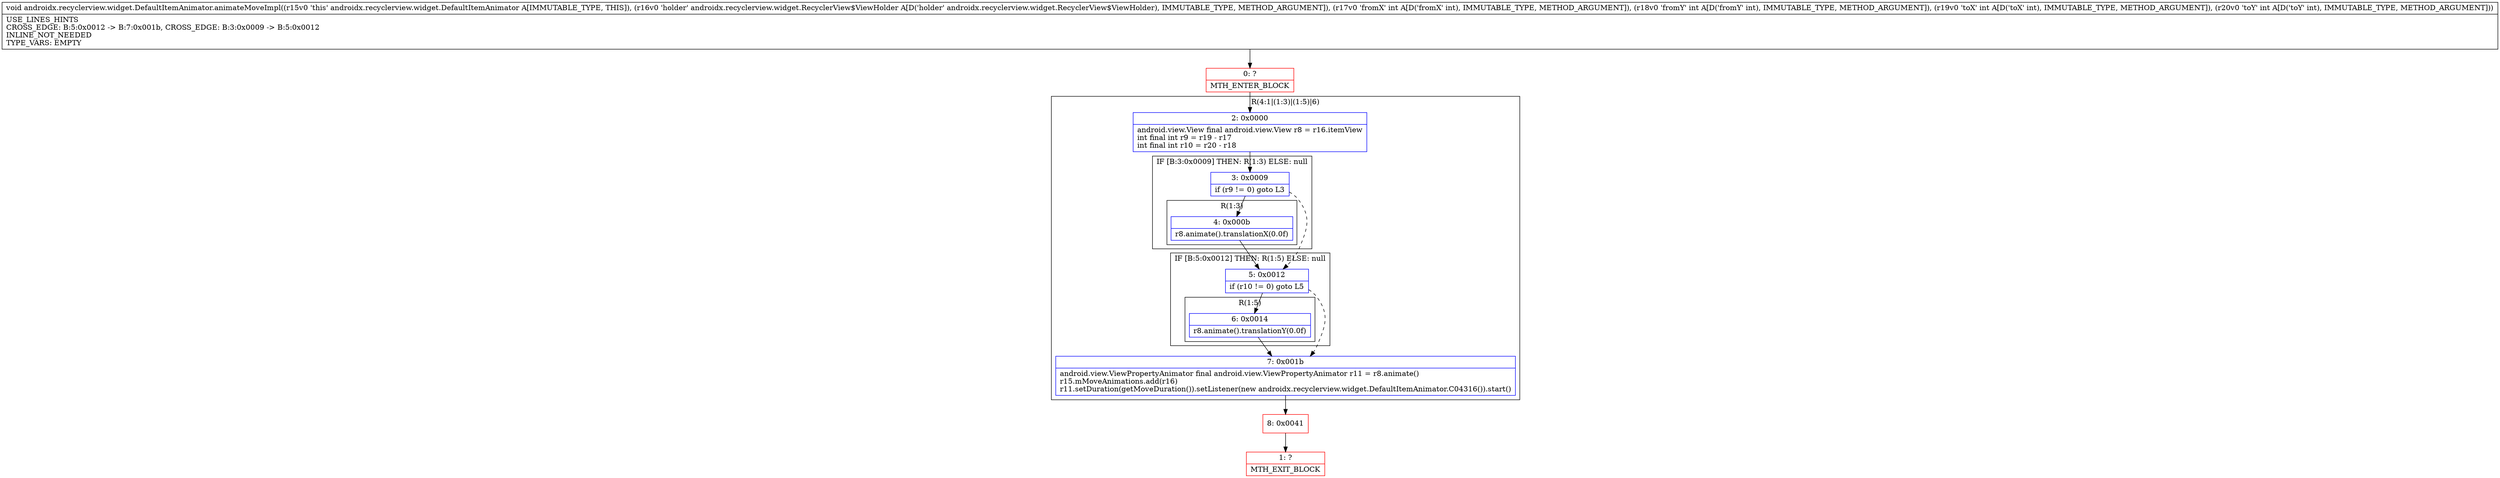 digraph "CFG forandroidx.recyclerview.widget.DefaultItemAnimator.animateMoveImpl(Landroidx\/recyclerview\/widget\/RecyclerView$ViewHolder;IIII)V" {
subgraph cluster_Region_1285813722 {
label = "R(4:1|(1:3)|(1:5)|6)";
node [shape=record,color=blue];
Node_2 [shape=record,label="{2\:\ 0x0000|android.view.View final android.view.View r8 = r16.itemView\lint final int r9 = r19 \- r17\lint final int r10 = r20 \- r18\l}"];
subgraph cluster_IfRegion_1450639833 {
label = "IF [B:3:0x0009] THEN: R(1:3) ELSE: null";
node [shape=record,color=blue];
Node_3 [shape=record,label="{3\:\ 0x0009|if (r9 != 0) goto L3\l}"];
subgraph cluster_Region_249653187 {
label = "R(1:3)";
node [shape=record,color=blue];
Node_4 [shape=record,label="{4\:\ 0x000b|r8.animate().translationX(0.0f)\l}"];
}
}
subgraph cluster_IfRegion_86582248 {
label = "IF [B:5:0x0012] THEN: R(1:5) ELSE: null";
node [shape=record,color=blue];
Node_5 [shape=record,label="{5\:\ 0x0012|if (r10 != 0) goto L5\l}"];
subgraph cluster_Region_135321236 {
label = "R(1:5)";
node [shape=record,color=blue];
Node_6 [shape=record,label="{6\:\ 0x0014|r8.animate().translationY(0.0f)\l}"];
}
}
Node_7 [shape=record,label="{7\:\ 0x001b|android.view.ViewPropertyAnimator final android.view.ViewPropertyAnimator r11 = r8.animate()\lr15.mMoveAnimations.add(r16)\lr11.setDuration(getMoveDuration()).setListener(new androidx.recyclerview.widget.DefaultItemAnimator.C04316()).start()\l}"];
}
Node_0 [shape=record,color=red,label="{0\:\ ?|MTH_ENTER_BLOCK\l}"];
Node_8 [shape=record,color=red,label="{8\:\ 0x0041}"];
Node_1 [shape=record,color=red,label="{1\:\ ?|MTH_EXIT_BLOCK\l}"];
MethodNode[shape=record,label="{void androidx.recyclerview.widget.DefaultItemAnimator.animateMoveImpl((r15v0 'this' androidx.recyclerview.widget.DefaultItemAnimator A[IMMUTABLE_TYPE, THIS]), (r16v0 'holder' androidx.recyclerview.widget.RecyclerView$ViewHolder A[D('holder' androidx.recyclerview.widget.RecyclerView$ViewHolder), IMMUTABLE_TYPE, METHOD_ARGUMENT]), (r17v0 'fromX' int A[D('fromX' int), IMMUTABLE_TYPE, METHOD_ARGUMENT]), (r18v0 'fromY' int A[D('fromY' int), IMMUTABLE_TYPE, METHOD_ARGUMENT]), (r19v0 'toX' int A[D('toX' int), IMMUTABLE_TYPE, METHOD_ARGUMENT]), (r20v0 'toY' int A[D('toY' int), IMMUTABLE_TYPE, METHOD_ARGUMENT]))  | USE_LINES_HINTS\lCROSS_EDGE: B:5:0x0012 \-\> B:7:0x001b, CROSS_EDGE: B:3:0x0009 \-\> B:5:0x0012\lINLINE_NOT_NEEDED\lTYPE_VARS: EMPTY\l}"];
MethodNode -> Node_0;Node_2 -> Node_3;
Node_3 -> Node_4;
Node_3 -> Node_5[style=dashed];
Node_4 -> Node_5;
Node_5 -> Node_6;
Node_5 -> Node_7[style=dashed];
Node_6 -> Node_7;
Node_7 -> Node_8;
Node_0 -> Node_2;
Node_8 -> Node_1;
}

